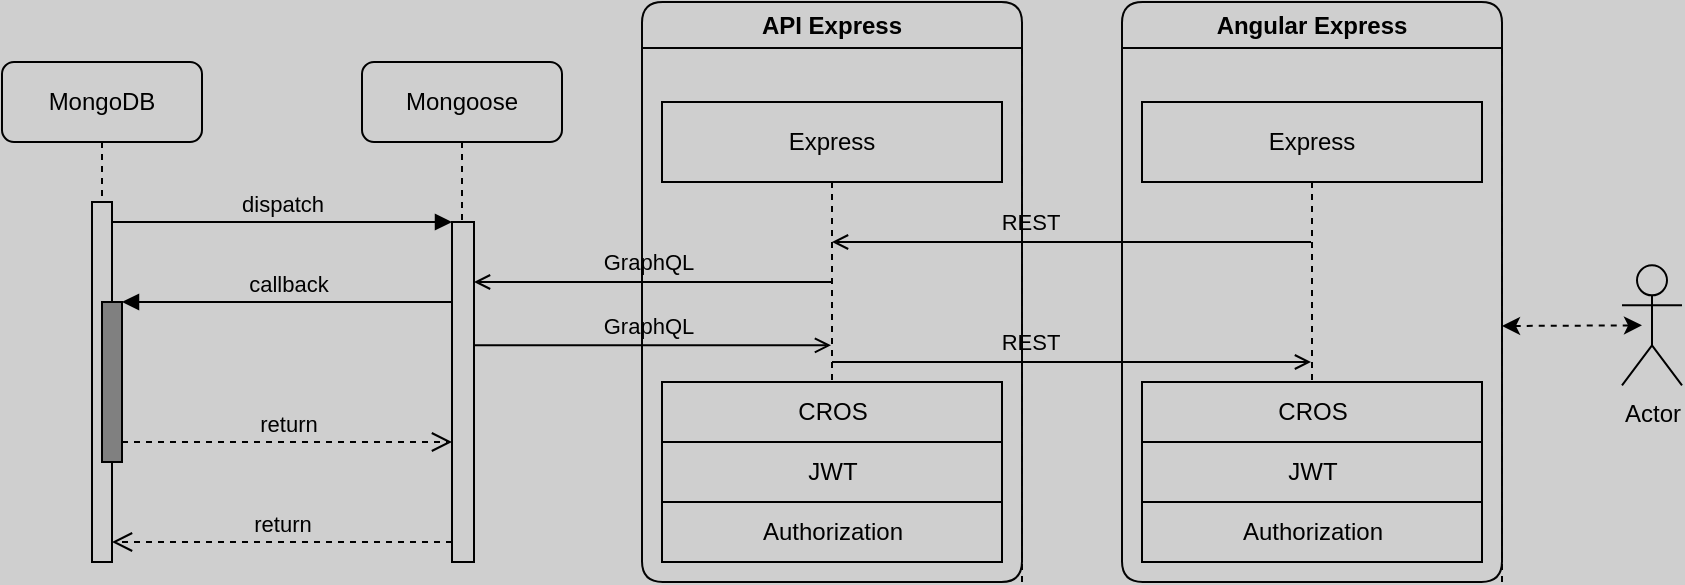 <mxfile scale="1" border="20">
    <diagram name="architecture 3d-inventory API" id="2YBvvXClWsGukQMizWep">
        <mxGraphModel dx="882" dy="897" grid="1" gridSize="10" guides="1" tooltips="1" connect="1" arrows="1" fold="1" page="0" pageScale="1" pageWidth="1100" pageHeight="850" background="#CFCFCF" math="0" shadow="0">
            <root>
                <mxCell id="0"/>
                <mxCell id="1" parent="0"/>
                <mxCell id="aM9ryv3xv72pqoxQDRHE-1" value="&lt;div&gt;MongoDB&lt;/div&gt;" style="shape=umlLifeline;perimeter=lifelinePerimeter;whiteSpace=wrap;html=1;container=0;dropTarget=0;collapsible=0;recursiveResize=0;outlineConnect=0;portConstraint=eastwest;newEdgeStyle={&quot;edgeStyle&quot;:&quot;elbowEdgeStyle&quot;,&quot;elbow&quot;:&quot;vertical&quot;,&quot;curved&quot;:0,&quot;rounded&quot;:0};labelBorderColor=none;labelBackgroundColor=none;fontColor=#000000;rounded=1;fillStyle=solid;fillColor=none;strokeColor=#000000;" parent="1" vertex="1">
                    <mxGeometry x="40" y="40" width="100" height="70" as="geometry"/>
                </mxCell>
                <mxCell id="aM9ryv3xv72pqoxQDRHE-2" value="" style="html=1;points=[];perimeter=orthogonalPerimeter;outlineConnect=0;targetShapes=umlLifeline;portConstraint=eastwest;newEdgeStyle={&quot;edgeStyle&quot;:&quot;elbowEdgeStyle&quot;,&quot;elbow&quot;:&quot;vertical&quot;,&quot;curved&quot;:0,&quot;rounded&quot;:0};labelBorderColor=none;labelBackgroundColor=none;fontColor=#000000;fillColor=none;strokeColor=#000000;" parent="aM9ryv3xv72pqoxQDRHE-1" vertex="1">
                    <mxGeometry x="45" y="70" width="10" height="180" as="geometry"/>
                </mxCell>
                <mxCell id="aM9ryv3xv72pqoxQDRHE-4" value="" style="html=1;points=[];perimeter=orthogonalPerimeter;outlineConnect=0;targetShapes=umlLifeline;portConstraint=eastwest;newEdgeStyle={&quot;edgeStyle&quot;:&quot;elbowEdgeStyle&quot;,&quot;elbow&quot;:&quot;vertical&quot;,&quot;curved&quot;:0,&quot;rounded&quot;:0};labelBorderColor=none;labelBackgroundColor=none;fontColor=#000000;fillColor=#808080;strokeColor=#000000;" parent="aM9ryv3xv72pqoxQDRHE-1" vertex="1">
                    <mxGeometry x="50" y="120" width="10" height="80" as="geometry"/>
                </mxCell>
                <mxCell id="aM9ryv3xv72pqoxQDRHE-5" value="&lt;div&gt;Mongoose&lt;/div&gt;" style="shape=umlLifeline;perimeter=lifelinePerimeter;whiteSpace=wrap;html=1;container=0;dropTarget=0;collapsible=0;recursiveResize=0;outlineConnect=0;portConstraint=eastwest;newEdgeStyle={&quot;edgeStyle&quot;:&quot;elbowEdgeStyle&quot;,&quot;elbow&quot;:&quot;vertical&quot;,&quot;curved&quot;:0,&quot;rounded&quot;:0};labelBorderColor=none;labelBackgroundColor=none;fontColor=#000000;rounded=1;fillStyle=solid;fillColor=none;strokeColor=#000000;" parent="1" vertex="1">
                    <mxGeometry x="220" y="40" width="100" height="80" as="geometry"/>
                </mxCell>
                <mxCell id="aM9ryv3xv72pqoxQDRHE-6" value="" style="html=1;points=[];perimeter=orthogonalPerimeter;outlineConnect=0;targetShapes=umlLifeline;portConstraint=eastwest;newEdgeStyle={&quot;edgeStyle&quot;:&quot;elbowEdgeStyle&quot;,&quot;elbow&quot;:&quot;vertical&quot;,&quot;curved&quot;:0,&quot;rounded&quot;:0};labelBorderColor=none;labelBackgroundColor=none;fontColor=#000000;fillColor=none;strokeColor=#000000;" parent="aM9ryv3xv72pqoxQDRHE-5" vertex="1">
                    <mxGeometry x="45" y="80" width="11" height="170" as="geometry"/>
                </mxCell>
                <mxCell id="aM9ryv3xv72pqoxQDRHE-7" value="dispatch" style="html=1;verticalAlign=bottom;endArrow=block;edgeStyle=elbowEdgeStyle;elbow=vertical;curved=0;rounded=0;labelBorderColor=none;labelBackgroundColor=none;fontColor=#000000;strokeColor=#000000;" parent="1" source="aM9ryv3xv72pqoxQDRHE-2" target="aM9ryv3xv72pqoxQDRHE-6" edge="1">
                    <mxGeometry relative="1" as="geometry">
                        <mxPoint x="195" y="130" as="sourcePoint"/>
                        <Array as="points">
                            <mxPoint x="180" y="120"/>
                        </Array>
                    </mxGeometry>
                </mxCell>
                <mxCell id="aM9ryv3xv72pqoxQDRHE-8" value="return" style="html=1;verticalAlign=bottom;endArrow=open;dashed=1;endSize=8;edgeStyle=elbowEdgeStyle;elbow=vertical;curved=0;rounded=0;labelBorderColor=none;labelBackgroundColor=none;fontColor=#000000;strokeColor=#000000;" parent="1" source="aM9ryv3xv72pqoxQDRHE-6" target="aM9ryv3xv72pqoxQDRHE-2" edge="1">
                    <mxGeometry relative="1" as="geometry">
                        <mxPoint x="195" y="205" as="targetPoint"/>
                        <Array as="points">
                            <mxPoint x="190" y="280"/>
                        </Array>
                    </mxGeometry>
                </mxCell>
                <mxCell id="aM9ryv3xv72pqoxQDRHE-9" value="callback" style="html=1;verticalAlign=bottom;endArrow=block;edgeStyle=elbowEdgeStyle;elbow=vertical;curved=0;rounded=0;labelBorderColor=none;labelBackgroundColor=none;fontColor=#000000;strokeColor=#000000;" parent="1" source="aM9ryv3xv72pqoxQDRHE-6" target="aM9ryv3xv72pqoxQDRHE-4" edge="1">
                    <mxGeometry relative="1" as="geometry">
                        <mxPoint x="175" y="160" as="sourcePoint"/>
                        <Array as="points">
                            <mxPoint x="190" y="160"/>
                        </Array>
                    </mxGeometry>
                </mxCell>
                <mxCell id="aM9ryv3xv72pqoxQDRHE-10" value="return" style="html=1;verticalAlign=bottom;endArrow=open;dashed=1;endSize=8;edgeStyle=elbowEdgeStyle;elbow=vertical;curved=0;rounded=0;labelBorderColor=none;labelBackgroundColor=none;fontColor=#000000;strokeColor=#000000;" parent="1" source="aM9ryv3xv72pqoxQDRHE-4" target="aM9ryv3xv72pqoxQDRHE-6" edge="1">
                    <mxGeometry relative="1" as="geometry">
                        <mxPoint x="175" y="235" as="targetPoint"/>
                        <Array as="points">
                            <mxPoint x="180" y="230"/>
                        </Array>
                    </mxGeometry>
                </mxCell>
                <mxCell id="9coqSmU1fN5mkPP7T_2O-2" value="API Express" style="swimlane;whiteSpace=wrap;html=1;rounded=1;shadow=0;labelBorderColor=none;labelBackgroundColor=none;fontColor=#000000;separatorColor=#000000;fillColor=none;strokeColor=#030303;" parent="1" vertex="1">
                    <mxGeometry x="360" y="10" width="190" height="290" as="geometry"/>
                </mxCell>
                <mxCell id="9coqSmU1fN5mkPP7T_2O-9" value="Authorization" style="html=1;points=[];perimeter=orthogonalPerimeter;outlineConnect=0;targetShapes=umlLifeline;portConstraint=eastwest;newEdgeStyle={&quot;edgeStyle&quot;:&quot;elbowEdgeStyle&quot;,&quot;elbow&quot;:&quot;vertical&quot;,&quot;curved&quot;:0,&quot;rounded&quot;:0};labelBorderColor=none;labelBackgroundColor=none;fontColor=#000000;fillColor=none;strokeColor=#000000;" parent="9coqSmU1fN5mkPP7T_2O-2" vertex="1">
                    <mxGeometry x="10" y="250" width="170" height="30" as="geometry"/>
                </mxCell>
                <mxCell id="9coqSmU1fN5mkPP7T_2O-3" value="Express" style="shape=umlLifeline;perimeter=lifelinePerimeter;whiteSpace=wrap;html=1;container=0;dropTarget=0;collapsible=0;recursiveResize=0;outlineConnect=0;portConstraint=eastwest;newEdgeStyle={&quot;edgeStyle&quot;:&quot;elbowEdgeStyle&quot;,&quot;elbow&quot;:&quot;vertical&quot;,&quot;curved&quot;:0,&quot;rounded&quot;:0};labelBorderColor=none;labelBackgroundColor=none;fontColor=#000000;strokeColor=#000000;fillColor=none;" parent="9coqSmU1fN5mkPP7T_2O-2" vertex="1">
                    <mxGeometry x="10" y="50" width="170" height="140" as="geometry"/>
                </mxCell>
                <mxCell id="9coqSmU1fN5mkPP7T_2O-6" value="CROS" style="html=1;points=[];perimeter=orthogonalPerimeter;outlineConnect=0;targetShapes=umlLifeline;portConstraint=eastwest;newEdgeStyle={&quot;edgeStyle&quot;:&quot;elbowEdgeStyle&quot;,&quot;elbow&quot;:&quot;vertical&quot;,&quot;curved&quot;:0,&quot;rounded&quot;:0};labelBorderColor=none;labelBackgroundColor=none;fontColor=#000000;fillStyle=solid;strokeColor=#000000;fillColor=none;" parent="9coqSmU1fN5mkPP7T_2O-3" vertex="1">
                    <mxGeometry y="140" width="170" height="30" as="geometry"/>
                </mxCell>
                <mxCell id="9coqSmU1fN5mkPP7T_2O-8" value="&lt;div&gt;JWT&lt;/div&gt;" style="html=1;points=[];perimeter=orthogonalPerimeter;outlineConnect=0;targetShapes=umlLifeline;portConstraint=eastwest;newEdgeStyle={&quot;edgeStyle&quot;:&quot;elbowEdgeStyle&quot;,&quot;elbow&quot;:&quot;vertical&quot;,&quot;curved&quot;:0,&quot;rounded&quot;:0};labelBorderColor=none;labelBackgroundColor=none;fontColor=#000000;fillColor=none;strokeColor=#000000;" parent="9coqSmU1fN5mkPP7T_2O-2" vertex="1">
                    <mxGeometry x="10" y="220" width="170" height="30" as="geometry"/>
                </mxCell>
                <mxCell id="9coqSmU1fN5mkPP7T_2O-10" value="" style="endArrow=open;html=1;endFill=0;shadow=0;startArrow=none;startFill=0;strokeColor=#000000;strokeWidth=1;rounded=0;labelBorderColor=none;labelBackgroundColor=none;fontColor=#000000;" parent="1" source="aM9ryv3xv72pqoxQDRHE-6" target="9coqSmU1fN5mkPP7T_2O-3" edge="1">
                    <mxGeometry width="50" height="50" relative="1" as="geometry">
                        <mxPoint x="290" y="201.667" as="sourcePoint"/>
                        <mxPoint x="489.5" y="151.667" as="targetPoint"/>
                        <Array as="points">
                            <mxPoint x="400.5" y="181.667"/>
                        </Array>
                    </mxGeometry>
                </mxCell>
                <mxCell id="9coqSmU1fN5mkPP7T_2O-17" value="GraphQL" style="edgeLabel;html=1;align=center;verticalAlign=middle;resizable=0;points=[];labelBorderColor=none;labelBackgroundColor=none;fontColor=#000000;" parent="9coqSmU1fN5mkPP7T_2O-10" vertex="1" connectable="0">
                    <mxGeometry x="-0.607" y="2" relative="1" as="geometry">
                        <mxPoint x="52" y="-8" as="offset"/>
                    </mxGeometry>
                </mxCell>
                <mxCell id="9coqSmU1fN5mkPP7T_2O-18" value="Actor" style="shape=umlActor;verticalLabelPosition=bottom;verticalAlign=top;html=1;outlineConnect=0;labelBorderColor=none;labelBackgroundColor=none;fontColor=#000000;strokeColor=#000000;fillColor=none;" parent="1" vertex="1">
                    <mxGeometry x="850" y="141.67" width="30" height="60" as="geometry"/>
                </mxCell>
                <mxCell id="18" value="" style="endArrow=none;html=1;endFill=0;curved=1;shadow=0;startArrow=open;startFill=0;strokeColor=#000000;strokeWidth=1;labelBorderColor=none;labelBackgroundColor=none;fontColor=#000000;" parent="1" source="aM9ryv3xv72pqoxQDRHE-6" target="9coqSmU1fN5mkPP7T_2O-3" edge="1">
                    <mxGeometry width="50" height="50" relative="1" as="geometry">
                        <mxPoint x="280" y="180" as="sourcePoint"/>
                        <mxPoint x="448.5" y="170" as="targetPoint"/>
                        <Array as="points">
                            <mxPoint x="400" y="150"/>
                        </Array>
                    </mxGeometry>
                </mxCell>
                <mxCell id="19" value="GraphQL" style="edgeLabel;html=1;align=center;verticalAlign=middle;resizable=0;points=[];labelBorderColor=none;labelBackgroundColor=none;fontColor=#000000;" parent="18" vertex="1" connectable="0">
                    <mxGeometry x="-0.607" y="2" relative="1" as="geometry">
                        <mxPoint x="52" y="-8" as="offset"/>
                    </mxGeometry>
                </mxCell>
                <mxCell id="28" value="" style="endArrow=none;html=1;endFill=0;curved=1;shadow=0;startArrow=open;startFill=0;strokeColor=#000000;strokeWidth=1;labelBorderColor=none;labelBackgroundColor=none;fontColor=#000000;" parent="1" source="9coqSmU1fN5mkPP7T_2O-3" edge="1">
                    <mxGeometry width="50" height="50" relative="1" as="geometry">
                        <mxPoint x="460" y="130" as="sourcePoint"/>
                        <mxPoint x="694.5" y="130" as="targetPoint"/>
                        <Array as="points">
                            <mxPoint x="584" y="130"/>
                        </Array>
                    </mxGeometry>
                </mxCell>
                <mxCell id="29" value="REST" style="edgeLabel;html=1;align=center;verticalAlign=middle;resizable=0;points=[];labelBorderColor=none;labelBackgroundColor=none;fontColor=#000000;" parent="28" vertex="1" connectable="0">
                    <mxGeometry x="-0.607" y="2" relative="1" as="geometry">
                        <mxPoint x="52" y="-8" as="offset"/>
                    </mxGeometry>
                </mxCell>
                <mxCell id="30" value="" style="endArrow=open;html=1;endFill=0;shadow=0;startArrow=none;startFill=0;strokeColor=#000000;strokeWidth=1;rounded=0;labelBorderColor=none;labelBackgroundColor=none;fontColor=#000000;" parent="1" source="9coqSmU1fN5mkPP7T_2O-3" edge="1">
                    <mxGeometry width="50" height="50" relative="1" as="geometry">
                        <mxPoint x="460" y="169.997" as="sourcePoint"/>
                        <mxPoint x="694.5" y="190" as="targetPoint"/>
                        <Array as="points">
                            <mxPoint x="590" y="190"/>
                        </Array>
                    </mxGeometry>
                </mxCell>
                <mxCell id="31" value="REST" style="edgeLabel;html=1;align=center;verticalAlign=middle;resizable=0;points=[];labelBorderColor=none;labelBackgroundColor=none;fontColor=#000000;" parent="30" vertex="1" connectable="0">
                    <mxGeometry x="-0.607" y="2" relative="1" as="geometry">
                        <mxPoint x="52" y="-8" as="offset"/>
                    </mxGeometry>
                </mxCell>
                <mxCell id="32" value="" style="endArrow=classic;startArrow=classic;html=1;rounded=0;dashed=1;strokeWidth=1;labelBorderColor=none;labelBackgroundColor=none;fontColor=#000000;strokeColor=#000000;" parent="1" edge="1">
                    <mxGeometry width="50" height="50" relative="1" as="geometry">
                        <mxPoint x="790" y="172" as="sourcePoint"/>
                        <mxPoint x="860" y="171.67" as="targetPoint"/>
                    </mxGeometry>
                </mxCell>
                <mxCell id="33" value="Angular Express" style="swimlane;whiteSpace=wrap;html=1;rounded=1;shadow=0;labelBorderColor=none;labelBackgroundColor=none;fontColor=#000000;separatorColor=#000000;fillColor=none;strokeColor=#030303;" vertex="1" parent="1">
                    <mxGeometry x="600" y="10" width="190" height="290" as="geometry"/>
                </mxCell>
                <mxCell id="34" value="Authorization" style="html=1;points=[];perimeter=orthogonalPerimeter;outlineConnect=0;targetShapes=umlLifeline;portConstraint=eastwest;newEdgeStyle={&quot;edgeStyle&quot;:&quot;elbowEdgeStyle&quot;,&quot;elbow&quot;:&quot;vertical&quot;,&quot;curved&quot;:0,&quot;rounded&quot;:0};labelBorderColor=none;labelBackgroundColor=none;fontColor=#000000;fillColor=none;strokeColor=#000000;" vertex="1" parent="33">
                    <mxGeometry x="10" y="250" width="170" height="30" as="geometry"/>
                </mxCell>
                <mxCell id="35" value="Express" style="shape=umlLifeline;perimeter=lifelinePerimeter;whiteSpace=wrap;html=1;container=0;dropTarget=0;collapsible=0;recursiveResize=0;outlineConnect=0;portConstraint=eastwest;newEdgeStyle={&quot;edgeStyle&quot;:&quot;elbowEdgeStyle&quot;,&quot;elbow&quot;:&quot;vertical&quot;,&quot;curved&quot;:0,&quot;rounded&quot;:0};labelBorderColor=none;labelBackgroundColor=none;fontColor=#000000;strokeColor=#000000;fillColor=none;" vertex="1" parent="33">
                    <mxGeometry x="10" y="50" width="170" height="140" as="geometry"/>
                </mxCell>
                <mxCell id="36" value="CROS" style="html=1;points=[];perimeter=orthogonalPerimeter;outlineConnect=0;targetShapes=umlLifeline;portConstraint=eastwest;newEdgeStyle={&quot;edgeStyle&quot;:&quot;elbowEdgeStyle&quot;,&quot;elbow&quot;:&quot;vertical&quot;,&quot;curved&quot;:0,&quot;rounded&quot;:0};labelBorderColor=none;labelBackgroundColor=none;fontColor=#000000;fillStyle=solid;strokeColor=#000000;fillColor=none;" vertex="1" parent="35">
                    <mxGeometry y="140" width="170" height="30" as="geometry"/>
                </mxCell>
                <mxCell id="37" value="&lt;div&gt;JWT&lt;/div&gt;" style="html=1;points=[];perimeter=orthogonalPerimeter;outlineConnect=0;targetShapes=umlLifeline;portConstraint=eastwest;newEdgeStyle={&quot;edgeStyle&quot;:&quot;elbowEdgeStyle&quot;,&quot;elbow&quot;:&quot;vertical&quot;,&quot;curved&quot;:0,&quot;rounded&quot;:0};labelBorderColor=none;labelBackgroundColor=none;fontColor=#000000;fillColor=none;strokeColor=#000000;" vertex="1" parent="33">
                    <mxGeometry x="10" y="220" width="170" height="30" as="geometry"/>
                </mxCell>
            </root>
        </mxGraphModel>
    </diagram>
</mxfile>
